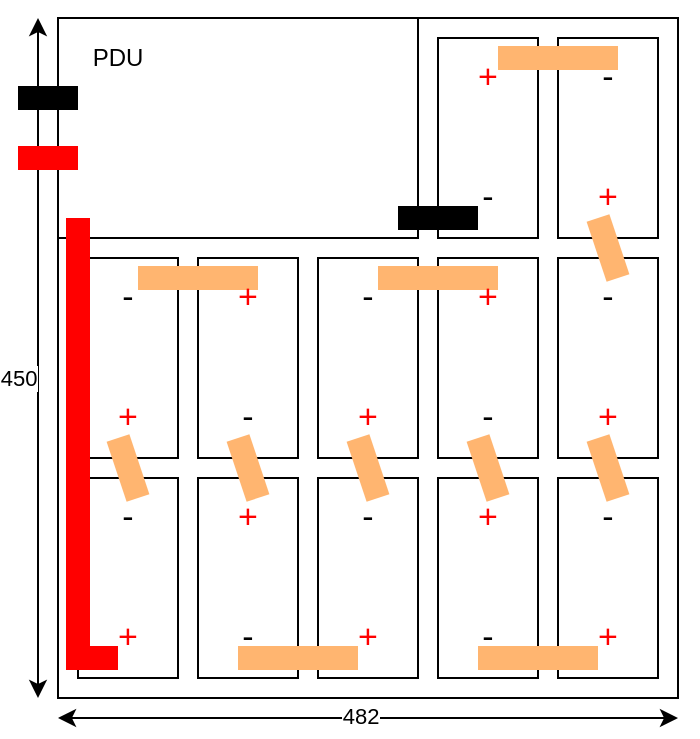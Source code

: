 <mxfile version="21.6.1" type="device">
  <diagram name="Page-1" id="kW_FzxhE0hHivAe_OKZ2">
    <mxGraphModel dx="978" dy="566" grid="1" gridSize="10" guides="1" tooltips="1" connect="1" arrows="1" fold="1" page="1" pageScale="1" pageWidth="827" pageHeight="1169" math="0" shadow="0">
      <root>
        <mxCell id="0" />
        <mxCell id="1" parent="0" />
        <mxCell id="QgtvmmfQJTr0XwMdYWym-51" value="" style="rounded=0;whiteSpace=wrap;html=1;fillColor=none;" vertex="1" parent="1">
          <mxGeometry x="350" y="110" width="310" height="340" as="geometry" />
        </mxCell>
        <mxCell id="QgtvmmfQJTr0XwMdYWym-104" value="" style="rounded=0;whiteSpace=wrap;html=1;strokeColor=default;fillColor=none;" vertex="1" parent="1">
          <mxGeometry x="350" y="110" width="180" height="110" as="geometry" />
        </mxCell>
        <mxCell id="QgtvmmfQJTr0XwMdYWym-36" value="" style="rounded=0;whiteSpace=wrap;html=1;" vertex="1" parent="1">
          <mxGeometry x="360" y="340" width="50" height="100" as="geometry" />
        </mxCell>
        <mxCell id="QgtvmmfQJTr0XwMdYWym-37" value="" style="rounded=0;whiteSpace=wrap;html=1;" vertex="1" parent="1">
          <mxGeometry x="420" y="340" width="50" height="100" as="geometry" />
        </mxCell>
        <mxCell id="QgtvmmfQJTr0XwMdYWym-38" value="" style="rounded=0;whiteSpace=wrap;html=1;" vertex="1" parent="1">
          <mxGeometry x="480" y="340" width="50" height="100" as="geometry" />
        </mxCell>
        <mxCell id="QgtvmmfQJTr0XwMdYWym-39" value="" style="rounded=0;whiteSpace=wrap;html=1;" vertex="1" parent="1">
          <mxGeometry x="540" y="340" width="50" height="100" as="geometry" />
        </mxCell>
        <mxCell id="QgtvmmfQJTr0XwMdYWym-40" value="" style="rounded=0;whiteSpace=wrap;html=1;" vertex="1" parent="1">
          <mxGeometry x="600" y="340" width="50" height="100" as="geometry" />
        </mxCell>
        <mxCell id="QgtvmmfQJTr0XwMdYWym-41" value="" style="rounded=0;whiteSpace=wrap;html=1;" vertex="1" parent="1">
          <mxGeometry x="360" y="230" width="50" height="100" as="geometry" />
        </mxCell>
        <mxCell id="QgtvmmfQJTr0XwMdYWym-42" value="" style="rounded=0;whiteSpace=wrap;html=1;" vertex="1" parent="1">
          <mxGeometry x="420" y="230" width="50" height="100" as="geometry" />
        </mxCell>
        <mxCell id="QgtvmmfQJTr0XwMdYWym-43" value="" style="rounded=0;whiteSpace=wrap;html=1;" vertex="1" parent="1">
          <mxGeometry x="480" y="230" width="50" height="100" as="geometry" />
        </mxCell>
        <mxCell id="QgtvmmfQJTr0XwMdYWym-44" value="" style="rounded=0;whiteSpace=wrap;html=1;" vertex="1" parent="1">
          <mxGeometry x="540" y="230" width="50" height="100" as="geometry" />
        </mxCell>
        <mxCell id="QgtvmmfQJTr0XwMdYWym-45" value="" style="rounded=0;whiteSpace=wrap;html=1;" vertex="1" parent="1">
          <mxGeometry x="600" y="230" width="50" height="100" as="geometry" />
        </mxCell>
        <mxCell id="QgtvmmfQJTr0XwMdYWym-49" value="" style="rounded=0;whiteSpace=wrap;html=1;" vertex="1" parent="1">
          <mxGeometry x="540" y="120" width="50" height="100" as="geometry" />
        </mxCell>
        <mxCell id="QgtvmmfQJTr0XwMdYWym-50" value="" style="rounded=0;whiteSpace=wrap;html=1;" vertex="1" parent="1">
          <mxGeometry x="600" y="120" width="50" height="100" as="geometry" />
        </mxCell>
        <mxCell id="QgtvmmfQJTr0XwMdYWym-52" value="" style="endArrow=classic;startArrow=classic;html=1;rounded=0;" edge="1" parent="1">
          <mxGeometry width="50" height="50" relative="1" as="geometry">
            <mxPoint x="350" y="460" as="sourcePoint" />
            <mxPoint x="660" y="460" as="targetPoint" />
          </mxGeometry>
        </mxCell>
        <mxCell id="QgtvmmfQJTr0XwMdYWym-53" value="482" style="edgeLabel;html=1;align=center;verticalAlign=middle;resizable=0;points=[];labelBorderColor=none;" vertex="1" connectable="0" parent="QgtvmmfQJTr0XwMdYWym-52">
          <mxGeometry x="0.718" y="1" relative="1" as="geometry">
            <mxPoint x="-116" as="offset" />
          </mxGeometry>
        </mxCell>
        <mxCell id="QgtvmmfQJTr0XwMdYWym-54" value="" style="endArrow=classic;startArrow=classic;html=1;rounded=0;" edge="1" parent="1">
          <mxGeometry width="50" height="50" relative="1" as="geometry">
            <mxPoint x="340" y="450" as="sourcePoint" />
            <mxPoint x="340" y="110" as="targetPoint" />
          </mxGeometry>
        </mxCell>
        <mxCell id="QgtvmmfQJTr0XwMdYWym-55" value="450" style="edgeLabel;html=1;align=center;verticalAlign=middle;resizable=0;points=[];" vertex="1" connectable="0" parent="QgtvmmfQJTr0XwMdYWym-54">
          <mxGeometry x="0.161" y="1" relative="1" as="geometry">
            <mxPoint x="-9" y="37" as="offset" />
          </mxGeometry>
        </mxCell>
        <mxCell id="QgtvmmfQJTr0XwMdYWym-56" value="" style="endArrow=none;html=1;rounded=0;strokeWidth=12;" edge="1" parent="1">
          <mxGeometry width="50" height="50" relative="1" as="geometry">
            <mxPoint x="560" y="210" as="sourcePoint" />
            <mxPoint x="520" y="210" as="targetPoint" />
          </mxGeometry>
        </mxCell>
        <mxCell id="QgtvmmfQJTr0XwMdYWym-59" value="" style="endArrow=none;html=1;rounded=0;strokeWidth=12;strokeColor=#FFB570;" edge="1" parent="1">
          <mxGeometry width="50" height="50" relative="1" as="geometry">
            <mxPoint x="630" y="130" as="sourcePoint" />
            <mxPoint x="570" y="130" as="targetPoint" />
          </mxGeometry>
        </mxCell>
        <mxCell id="QgtvmmfQJTr0XwMdYWym-60" value="" style="endArrow=none;html=1;rounded=0;strokeWidth=12;strokeColor=#FFB570;" edge="1" parent="1">
          <mxGeometry width="50" height="50" relative="1" as="geometry">
            <mxPoint x="630" y="240" as="sourcePoint" />
            <mxPoint x="620" y="210" as="targetPoint" />
          </mxGeometry>
        </mxCell>
        <mxCell id="QgtvmmfQJTr0XwMdYWym-62" value="" style="endArrow=none;html=1;rounded=0;strokeWidth=12;strokeColor=#FFB570;" edge="1" parent="1">
          <mxGeometry width="50" height="50" relative="1" as="geometry">
            <mxPoint x="620" y="430" as="sourcePoint" />
            <mxPoint x="560" y="430" as="targetPoint" />
          </mxGeometry>
        </mxCell>
        <mxCell id="QgtvmmfQJTr0XwMdYWym-63" value="" style="endArrow=none;html=1;rounded=0;strokeWidth=12;strokeColor=#FFB570;" edge="1" parent="1">
          <mxGeometry width="50" height="50" relative="1" as="geometry">
            <mxPoint x="630" y="350" as="sourcePoint" />
            <mxPoint x="620" y="320" as="targetPoint" />
          </mxGeometry>
        </mxCell>
        <mxCell id="QgtvmmfQJTr0XwMdYWym-64" value="" style="endArrow=none;html=1;rounded=0;strokeWidth=12;strokeColor=#FFB570;" edge="1" parent="1">
          <mxGeometry width="50" height="50" relative="1" as="geometry">
            <mxPoint x="570" y="350" as="sourcePoint" />
            <mxPoint x="560" y="320" as="targetPoint" />
          </mxGeometry>
        </mxCell>
        <mxCell id="QgtvmmfQJTr0XwMdYWym-65" value="" style="endArrow=none;html=1;rounded=0;strokeWidth=12;strokeColor=#FFB570;" edge="1" parent="1">
          <mxGeometry width="50" height="50" relative="1" as="geometry">
            <mxPoint x="570" y="240" as="sourcePoint" />
            <mxPoint x="510" y="240" as="targetPoint" />
          </mxGeometry>
        </mxCell>
        <mxCell id="QgtvmmfQJTr0XwMdYWym-66" value="" style="endArrow=none;html=1;rounded=0;strokeWidth=12;strokeColor=#FFB570;" edge="1" parent="1">
          <mxGeometry width="50" height="50" relative="1" as="geometry">
            <mxPoint x="510" y="350" as="sourcePoint" />
            <mxPoint x="500" y="320" as="targetPoint" />
          </mxGeometry>
        </mxCell>
        <mxCell id="QgtvmmfQJTr0XwMdYWym-67" value="" style="endArrow=none;html=1;rounded=0;strokeWidth=12;strokeColor=#FFB570;" edge="1" parent="1">
          <mxGeometry width="50" height="50" relative="1" as="geometry">
            <mxPoint x="500" y="430" as="sourcePoint" />
            <mxPoint x="440" y="430" as="targetPoint" />
          </mxGeometry>
        </mxCell>
        <mxCell id="QgtvmmfQJTr0XwMdYWym-68" value="" style="endArrow=none;html=1;rounded=0;strokeWidth=12;strokeColor=#FFB570;" edge="1" parent="1">
          <mxGeometry width="50" height="50" relative="1" as="geometry">
            <mxPoint x="450" y="350" as="sourcePoint" />
            <mxPoint x="440" y="320" as="targetPoint" />
          </mxGeometry>
        </mxCell>
        <mxCell id="QgtvmmfQJTr0XwMdYWym-69" value="" style="endArrow=none;html=1;rounded=0;strokeWidth=12;strokeColor=#FFB570;" edge="1" parent="1">
          <mxGeometry width="50" height="50" relative="1" as="geometry">
            <mxPoint x="450" y="240" as="sourcePoint" />
            <mxPoint x="390" y="240" as="targetPoint" />
          </mxGeometry>
        </mxCell>
        <mxCell id="QgtvmmfQJTr0XwMdYWym-70" value="" style="endArrow=none;html=1;rounded=0;strokeWidth=12;strokeColor=#FFB570;" edge="1" parent="1">
          <mxGeometry width="50" height="50" relative="1" as="geometry">
            <mxPoint x="390" y="350" as="sourcePoint" />
            <mxPoint x="380" y="320" as="targetPoint" />
          </mxGeometry>
        </mxCell>
        <mxCell id="QgtvmmfQJTr0XwMdYWym-71" value="" style="endArrow=none;html=1;rounded=0;strokeWidth=12;fontColor=#000000;strokeColor=#FF0000;" edge="1" parent="1">
          <mxGeometry width="50" height="50" relative="1" as="geometry">
            <mxPoint x="380" y="430" as="sourcePoint" />
            <mxPoint x="360" y="210" as="targetPoint" />
            <Array as="points">
              <mxPoint x="360" y="430" />
            </Array>
          </mxGeometry>
        </mxCell>
        <mxCell id="QgtvmmfQJTr0XwMdYWym-73" value="-" style="text;html=1;strokeColor=none;fillColor=none;align=center;verticalAlign=middle;whiteSpace=wrap;rounded=0;fontSize=17;" vertex="1" parent="1">
          <mxGeometry x="565" y="200" as="geometry" />
        </mxCell>
        <mxCell id="QgtvmmfQJTr0XwMdYWym-77" value="-" style="text;html=1;strokeColor=none;fillColor=none;align=center;verticalAlign=middle;whiteSpace=wrap;rounded=0;fontSize=17;" vertex="1" parent="1">
          <mxGeometry x="625" y="140" as="geometry" />
        </mxCell>
        <mxCell id="QgtvmmfQJTr0XwMdYWym-78" value="-" style="text;html=1;strokeColor=none;fillColor=none;align=center;verticalAlign=middle;whiteSpace=wrap;rounded=0;fontSize=17;" vertex="1" parent="1">
          <mxGeometry x="625" y="250" as="geometry" />
        </mxCell>
        <mxCell id="QgtvmmfQJTr0XwMdYWym-79" value="-" style="text;html=1;strokeColor=none;fillColor=none;align=center;verticalAlign=middle;whiteSpace=wrap;rounded=0;fontSize=17;" vertex="1" parent="1">
          <mxGeometry x="625" y="360" as="geometry" />
        </mxCell>
        <mxCell id="QgtvmmfQJTr0XwMdYWym-80" value="-" style="text;html=1;strokeColor=none;fillColor=none;align=center;verticalAlign=middle;whiteSpace=wrap;rounded=0;fontSize=17;" vertex="1" parent="1">
          <mxGeometry x="565" y="420" as="geometry" />
        </mxCell>
        <mxCell id="QgtvmmfQJTr0XwMdYWym-81" value="-" style="text;html=1;strokeColor=none;fillColor=none;align=center;verticalAlign=middle;whiteSpace=wrap;rounded=0;fontSize=17;" vertex="1" parent="1">
          <mxGeometry x="565" y="310" as="geometry" />
        </mxCell>
        <mxCell id="QgtvmmfQJTr0XwMdYWym-82" value="-" style="text;html=1;strokeColor=none;fillColor=none;align=center;verticalAlign=middle;whiteSpace=wrap;rounded=0;fontSize=17;" vertex="1" parent="1">
          <mxGeometry x="505" y="250" as="geometry" />
        </mxCell>
        <mxCell id="QgtvmmfQJTr0XwMdYWym-83" value="-" style="text;html=1;strokeColor=none;fillColor=none;align=center;verticalAlign=middle;whiteSpace=wrap;rounded=0;fontSize=17;" vertex="1" parent="1">
          <mxGeometry x="505" y="360" as="geometry" />
        </mxCell>
        <mxCell id="QgtvmmfQJTr0XwMdYWym-84" value="-" style="text;html=1;strokeColor=none;fillColor=none;align=center;verticalAlign=middle;whiteSpace=wrap;rounded=0;fontSize=17;" vertex="1" parent="1">
          <mxGeometry x="445" y="420" as="geometry" />
        </mxCell>
        <mxCell id="QgtvmmfQJTr0XwMdYWym-85" value="-" style="text;html=1;strokeColor=none;fillColor=none;align=center;verticalAlign=middle;whiteSpace=wrap;rounded=0;fontSize=17;" vertex="1" parent="1">
          <mxGeometry x="445" y="310" as="geometry" />
        </mxCell>
        <mxCell id="QgtvmmfQJTr0XwMdYWym-87" value="-" style="text;html=1;strokeColor=none;fillColor=none;align=center;verticalAlign=middle;whiteSpace=wrap;rounded=0;fontSize=17;" vertex="1" parent="1">
          <mxGeometry x="385" y="250" as="geometry" />
        </mxCell>
        <mxCell id="QgtvmmfQJTr0XwMdYWym-88" value="-" style="text;html=1;strokeColor=none;fillColor=none;align=center;verticalAlign=middle;whiteSpace=wrap;rounded=0;fontSize=17;" vertex="1" parent="1">
          <mxGeometry x="385" y="360" as="geometry" />
        </mxCell>
        <mxCell id="QgtvmmfQJTr0XwMdYWym-89" value="+" style="text;html=1;strokeColor=none;fillColor=none;align=center;verticalAlign=middle;whiteSpace=wrap;rounded=0;fontSize=17;fontColor=#FF0000;" vertex="1" parent="1">
          <mxGeometry x="565" y="140" as="geometry" />
        </mxCell>
        <mxCell id="QgtvmmfQJTr0XwMdYWym-92" value="+" style="text;html=1;strokeColor=none;fillColor=none;align=center;verticalAlign=middle;whiteSpace=wrap;rounded=0;fontSize=17;fontColor=#FF0000;" vertex="1" parent="1">
          <mxGeometry x="625" y="200" as="geometry" />
        </mxCell>
        <mxCell id="QgtvmmfQJTr0XwMdYWym-93" value="+" style="text;html=1;strokeColor=none;fillColor=none;align=center;verticalAlign=middle;whiteSpace=wrap;rounded=0;fontSize=17;fontColor=#FF0000;" vertex="1" parent="1">
          <mxGeometry x="625" y="310" as="geometry" />
        </mxCell>
        <mxCell id="QgtvmmfQJTr0XwMdYWym-94" value="+" style="text;html=1;strokeColor=none;fillColor=none;align=center;verticalAlign=middle;whiteSpace=wrap;rounded=0;fontSize=17;fontColor=#FF0000;" vertex="1" parent="1">
          <mxGeometry x="625" y="420" as="geometry" />
        </mxCell>
        <mxCell id="QgtvmmfQJTr0XwMdYWym-95" value="+" style="text;html=1;strokeColor=none;fillColor=none;align=center;verticalAlign=middle;whiteSpace=wrap;rounded=0;fontSize=17;fontColor=#FF0000;" vertex="1" parent="1">
          <mxGeometry x="565" y="360" as="geometry" />
        </mxCell>
        <mxCell id="QgtvmmfQJTr0XwMdYWym-96" value="+" style="text;html=1;strokeColor=none;fillColor=none;align=center;verticalAlign=middle;whiteSpace=wrap;rounded=0;fontSize=17;fontColor=#FF0000;" vertex="1" parent="1">
          <mxGeometry x="565" y="250" as="geometry" />
        </mxCell>
        <mxCell id="QgtvmmfQJTr0XwMdYWym-97" value="+" style="text;html=1;strokeColor=none;fillColor=none;align=center;verticalAlign=middle;whiteSpace=wrap;rounded=0;fontSize=17;fontColor=#FF0000;" vertex="1" parent="1">
          <mxGeometry x="505" y="420" as="geometry" />
        </mxCell>
        <mxCell id="QgtvmmfQJTr0XwMdYWym-98" value="+" style="text;html=1;strokeColor=none;fillColor=none;align=center;verticalAlign=middle;whiteSpace=wrap;rounded=0;fontSize=17;fontColor=#FF0000;" vertex="1" parent="1">
          <mxGeometry x="505" y="310" as="geometry" />
        </mxCell>
        <mxCell id="QgtvmmfQJTr0XwMdYWym-99" value="+" style="text;html=1;strokeColor=none;fillColor=none;align=center;verticalAlign=middle;whiteSpace=wrap;rounded=0;fontSize=17;fontColor=#FF0000;" vertex="1" parent="1">
          <mxGeometry x="445" y="250" as="geometry" />
        </mxCell>
        <mxCell id="QgtvmmfQJTr0XwMdYWym-100" value="+" style="text;html=1;strokeColor=none;fillColor=none;align=center;verticalAlign=middle;whiteSpace=wrap;rounded=0;fontSize=17;fontColor=#FF0000;" vertex="1" parent="1">
          <mxGeometry x="445" y="360" as="geometry" />
        </mxCell>
        <mxCell id="QgtvmmfQJTr0XwMdYWym-102" value="+" style="text;html=1;strokeColor=none;fillColor=none;align=center;verticalAlign=middle;whiteSpace=wrap;rounded=0;fontSize=17;fontColor=#FF0000;" vertex="1" parent="1">
          <mxGeometry x="385" y="420" as="geometry" />
        </mxCell>
        <mxCell id="QgtvmmfQJTr0XwMdYWym-103" value="+" style="text;html=1;strokeColor=none;fillColor=none;align=center;verticalAlign=middle;whiteSpace=wrap;rounded=0;fontSize=17;fontColor=#FF0000;" vertex="1" parent="1">
          <mxGeometry x="385" y="310" as="geometry" />
        </mxCell>
        <mxCell id="QgtvmmfQJTr0XwMdYWym-105" value="PDU" style="text;html=1;strokeColor=none;fillColor=none;align=center;verticalAlign=middle;whiteSpace=wrap;rounded=0;" vertex="1" parent="1">
          <mxGeometry x="360" y="120" width="40" height="20" as="geometry" />
        </mxCell>
        <mxCell id="QgtvmmfQJTr0XwMdYWym-106" value="" style="endArrow=none;html=1;rounded=0;strokeWidth=12;strokeColor=#FF0000;" edge="1" parent="1">
          <mxGeometry width="50" height="50" relative="1" as="geometry">
            <mxPoint x="360" y="180" as="sourcePoint" />
            <mxPoint x="330" y="180" as="targetPoint" />
          </mxGeometry>
        </mxCell>
        <mxCell id="QgtvmmfQJTr0XwMdYWym-107" value="" style="endArrow=none;html=1;rounded=0;strokeWidth=12;" edge="1" parent="1">
          <mxGeometry width="50" height="50" relative="1" as="geometry">
            <mxPoint x="360" y="150" as="sourcePoint" />
            <mxPoint x="330" y="150" as="targetPoint" />
          </mxGeometry>
        </mxCell>
      </root>
    </mxGraphModel>
  </diagram>
</mxfile>
